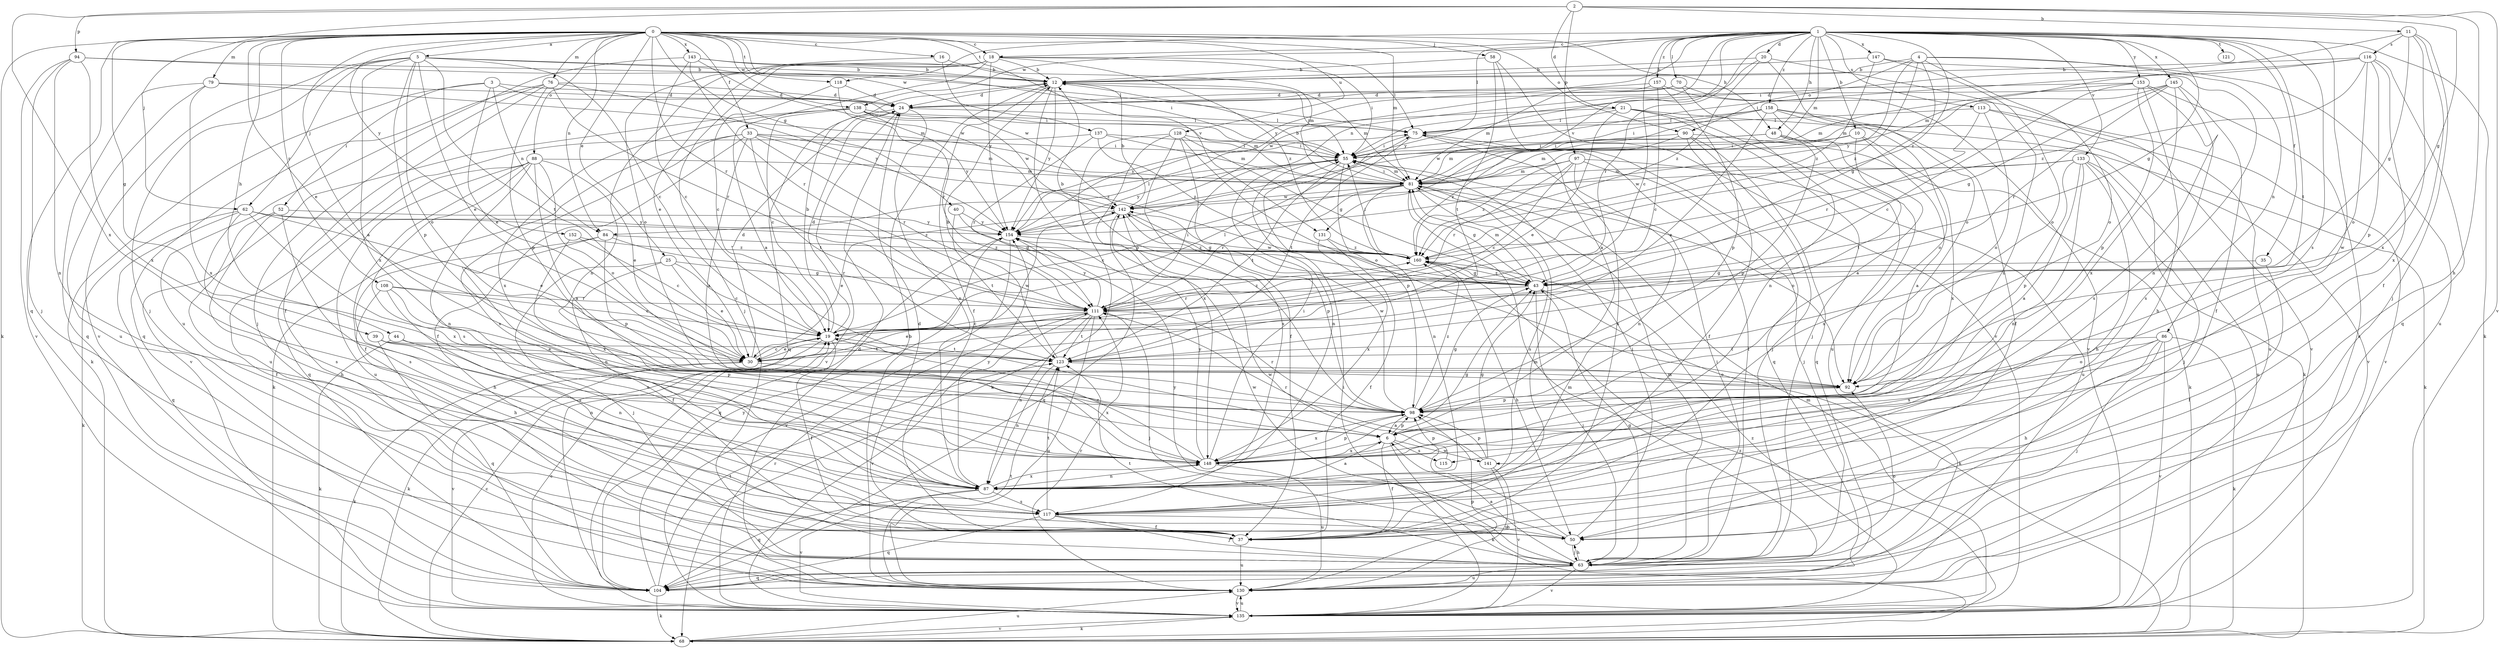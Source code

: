 strict digraph  {
0;
1;
2;
3;
4;
5;
6;
10;
11;
12;
16;
18;
19;
20;
21;
24;
25;
30;
33;
35;
37;
39;
40;
43;
44;
48;
50;
52;
55;
58;
62;
63;
68;
70;
75;
76;
79;
81;
84;
86;
87;
88;
90;
92;
94;
97;
98;
104;
108;
111;
113;
115;
116;
117;
118;
121;
123;
128;
130;
131;
133;
135;
137;
138;
141;
142;
143;
145;
147;
148;
152;
153;
154;
157;
158;
160;
0 -> 5  [label=a];
0 -> 6  [label=a];
0 -> 16  [label=c];
0 -> 18  [label=c];
0 -> 25  [label=e];
0 -> 30  [label=e];
0 -> 33  [label=f];
0 -> 39  [label=g];
0 -> 40  [label=g];
0 -> 44  [label=h];
0 -> 48  [label=h];
0 -> 58  [label=j];
0 -> 68  [label=k];
0 -> 76  [label=m];
0 -> 79  [label=m];
0 -> 81  [label=m];
0 -> 84  [label=n];
0 -> 88  [label=o];
0 -> 90  [label=o];
0 -> 104  [label=q];
0 -> 108  [label=r];
0 -> 111  [label=r];
0 -> 118  [label=t];
0 -> 128  [label=u];
0 -> 131  [label=v];
0 -> 137  [label=w];
0 -> 138  [label=w];
0 -> 143  [label=x];
0 -> 152  [label=y];
1 -> 10  [label=b];
1 -> 18  [label=c];
1 -> 19  [label=c];
1 -> 20  [label=d];
1 -> 35  [label=f];
1 -> 43  [label=g];
1 -> 48  [label=h];
1 -> 68  [label=k];
1 -> 70  [label=l];
1 -> 75  [label=l];
1 -> 81  [label=m];
1 -> 84  [label=n];
1 -> 111  [label=r];
1 -> 113  [label=s];
1 -> 115  [label=s];
1 -> 118  [label=t];
1 -> 121  [label=t];
1 -> 123  [label=t];
1 -> 131  [label=v];
1 -> 133  [label=v];
1 -> 138  [label=w];
1 -> 141  [label=w];
1 -> 145  [label=x];
1 -> 147  [label=x];
1 -> 153  [label=y];
1 -> 154  [label=y];
1 -> 157  [label=z];
1 -> 158  [label=z];
1 -> 160  [label=z];
2 -> 11  [label=b];
2 -> 21  [label=d];
2 -> 43  [label=g];
2 -> 50  [label=h];
2 -> 62  [label=j];
2 -> 94  [label=p];
2 -> 97  [label=p];
2 -> 135  [label=v];
2 -> 148  [label=x];
3 -> 24  [label=d];
3 -> 30  [label=e];
3 -> 52  [label=i];
3 -> 55  [label=i];
3 -> 68  [label=k];
3 -> 84  [label=n];
4 -> 12  [label=b];
4 -> 43  [label=g];
4 -> 86  [label=n];
4 -> 90  [label=o];
4 -> 92  [label=o];
4 -> 130  [label=u];
4 -> 154  [label=y];
4 -> 160  [label=z];
5 -> 12  [label=b];
5 -> 19  [label=c];
5 -> 30  [label=e];
5 -> 55  [label=i];
5 -> 62  [label=j];
5 -> 63  [label=j];
5 -> 92  [label=o];
5 -> 98  [label=p];
5 -> 123  [label=t];
5 -> 135  [label=v];
5 -> 148  [label=x];
6 -> 37  [label=f];
6 -> 68  [label=k];
6 -> 98  [label=p];
6 -> 115  [label=s];
6 -> 141  [label=w];
6 -> 148  [label=x];
10 -> 6  [label=a];
10 -> 55  [label=i];
10 -> 81  [label=m];
10 -> 123  [label=t];
10 -> 148  [label=x];
11 -> 37  [label=f];
11 -> 43  [label=g];
11 -> 55  [label=i];
11 -> 63  [label=j];
11 -> 116  [label=s];
11 -> 148  [label=x];
12 -> 24  [label=d];
12 -> 37  [label=f];
12 -> 55  [label=i];
12 -> 81  [label=m];
12 -> 98  [label=p];
12 -> 154  [label=y];
16 -> 12  [label=b];
16 -> 92  [label=o];
16 -> 142  [label=w];
18 -> 6  [label=a];
18 -> 12  [label=b];
18 -> 30  [label=e];
18 -> 55  [label=i];
18 -> 63  [label=j];
18 -> 75  [label=l];
18 -> 87  [label=n];
18 -> 154  [label=y];
18 -> 160  [label=z];
19 -> 12  [label=b];
19 -> 24  [label=d];
19 -> 30  [label=e];
19 -> 37  [label=f];
19 -> 68  [label=k];
19 -> 75  [label=l];
19 -> 123  [label=t];
20 -> 12  [label=b];
20 -> 87  [label=n];
20 -> 92  [label=o];
20 -> 154  [label=y];
20 -> 160  [label=z];
21 -> 30  [label=e];
21 -> 63  [label=j];
21 -> 68  [label=k];
21 -> 75  [label=l];
21 -> 130  [label=u];
21 -> 154  [label=y];
24 -> 75  [label=l];
24 -> 87  [label=n];
24 -> 104  [label=q];
24 -> 135  [label=v];
25 -> 19  [label=c];
25 -> 30  [label=e];
25 -> 37  [label=f];
25 -> 43  [label=g];
25 -> 63  [label=j];
30 -> 19  [label=c];
30 -> 24  [label=d];
30 -> 68  [label=k];
30 -> 135  [label=v];
30 -> 142  [label=w];
30 -> 148  [label=x];
33 -> 6  [label=a];
33 -> 37  [label=f];
33 -> 55  [label=i];
33 -> 68  [label=k];
33 -> 81  [label=m];
33 -> 111  [label=r];
33 -> 117  [label=s];
33 -> 123  [label=t];
33 -> 160  [label=z];
35 -> 37  [label=f];
35 -> 43  [label=g];
37 -> 24  [label=d];
37 -> 81  [label=m];
37 -> 130  [label=u];
39 -> 30  [label=e];
39 -> 87  [label=n];
39 -> 98  [label=p];
39 -> 104  [label=q];
40 -> 43  [label=g];
40 -> 123  [label=t];
40 -> 154  [label=y];
43 -> 12  [label=b];
43 -> 63  [label=j];
43 -> 68  [label=k];
43 -> 81  [label=m];
43 -> 111  [label=r];
43 -> 142  [label=w];
43 -> 160  [label=z];
44 -> 68  [label=k];
44 -> 87  [label=n];
44 -> 123  [label=t];
48 -> 55  [label=i];
48 -> 68  [label=k];
48 -> 81  [label=m];
48 -> 98  [label=p];
48 -> 117  [label=s];
50 -> 55  [label=i];
50 -> 63  [label=j];
50 -> 142  [label=w];
50 -> 154  [label=y];
52 -> 37  [label=f];
52 -> 50  [label=h];
52 -> 117  [label=s];
52 -> 154  [label=y];
55 -> 81  [label=m];
55 -> 87  [label=n];
55 -> 98  [label=p];
55 -> 123  [label=t];
55 -> 154  [label=y];
58 -> 6  [label=a];
58 -> 12  [label=b];
58 -> 123  [label=t];
58 -> 135  [label=v];
62 -> 30  [label=e];
62 -> 68  [label=k];
62 -> 104  [label=q];
62 -> 117  [label=s];
62 -> 148  [label=x];
62 -> 154  [label=y];
62 -> 160  [label=z];
63 -> 6  [label=a];
63 -> 43  [label=g];
63 -> 50  [label=h];
63 -> 55  [label=i];
63 -> 75  [label=l];
63 -> 81  [label=m];
63 -> 92  [label=o];
63 -> 104  [label=q];
63 -> 123  [label=t];
63 -> 130  [label=u];
63 -> 135  [label=v];
63 -> 142  [label=w];
68 -> 19  [label=c];
68 -> 130  [label=u];
68 -> 135  [label=v];
68 -> 160  [label=z];
70 -> 24  [label=d];
70 -> 87  [label=n];
70 -> 135  [label=v];
70 -> 142  [label=w];
75 -> 55  [label=i];
75 -> 104  [label=q];
75 -> 117  [label=s];
75 -> 123  [label=t];
76 -> 24  [label=d];
76 -> 37  [label=f];
76 -> 63  [label=j];
76 -> 98  [label=p];
76 -> 104  [label=q];
76 -> 111  [label=r];
76 -> 154  [label=y];
79 -> 24  [label=d];
79 -> 81  [label=m];
79 -> 104  [label=q];
79 -> 130  [label=u];
79 -> 148  [label=x];
81 -> 12  [label=b];
81 -> 19  [label=c];
81 -> 43  [label=g];
81 -> 55  [label=i];
81 -> 87  [label=n];
81 -> 92  [label=o];
81 -> 111  [label=r];
81 -> 117  [label=s];
81 -> 142  [label=w];
84 -> 50  [label=h];
84 -> 87  [label=n];
84 -> 98  [label=p];
84 -> 111  [label=r];
84 -> 160  [label=z];
86 -> 50  [label=h];
86 -> 63  [label=j];
86 -> 68  [label=k];
86 -> 92  [label=o];
86 -> 123  [label=t];
86 -> 135  [label=v];
86 -> 148  [label=x];
87 -> 6  [label=a];
87 -> 104  [label=q];
87 -> 117  [label=s];
87 -> 135  [label=v];
87 -> 148  [label=x];
87 -> 154  [label=y];
88 -> 6  [label=a];
88 -> 30  [label=e];
88 -> 37  [label=f];
88 -> 81  [label=m];
88 -> 87  [label=n];
88 -> 92  [label=o];
88 -> 104  [label=q];
88 -> 117  [label=s];
88 -> 130  [label=u];
90 -> 37  [label=f];
90 -> 55  [label=i];
90 -> 63  [label=j];
90 -> 68  [label=k];
90 -> 104  [label=q];
90 -> 160  [label=z];
92 -> 98  [label=p];
94 -> 12  [label=b];
94 -> 63  [label=j];
94 -> 75  [label=l];
94 -> 87  [label=n];
94 -> 135  [label=v];
94 -> 148  [label=x];
97 -> 19  [label=c];
97 -> 63  [label=j];
97 -> 81  [label=m];
97 -> 87  [label=n];
97 -> 111  [label=r];
97 -> 130  [label=u];
97 -> 160  [label=z];
98 -> 6  [label=a];
98 -> 43  [label=g];
98 -> 111  [label=r];
98 -> 142  [label=w];
98 -> 148  [label=x];
98 -> 160  [label=z];
104 -> 68  [label=k];
104 -> 81  [label=m];
104 -> 123  [label=t];
104 -> 154  [label=y];
108 -> 19  [label=c];
108 -> 50  [label=h];
108 -> 87  [label=n];
108 -> 111  [label=r];
108 -> 117  [label=s];
111 -> 19  [label=c];
111 -> 30  [label=e];
111 -> 55  [label=i];
111 -> 63  [label=j];
111 -> 87  [label=n];
111 -> 123  [label=t];
111 -> 130  [label=u];
111 -> 135  [label=v];
111 -> 154  [label=y];
111 -> 160  [label=z];
113 -> 75  [label=l];
113 -> 92  [label=o];
113 -> 111  [label=r];
113 -> 130  [label=u];
113 -> 135  [label=v];
115 -> 98  [label=p];
116 -> 12  [label=b];
116 -> 55  [label=i];
116 -> 81  [label=m];
116 -> 92  [label=o];
116 -> 98  [label=p];
116 -> 104  [label=q];
116 -> 148  [label=x];
116 -> 160  [label=z];
117 -> 37  [label=f];
117 -> 50  [label=h];
117 -> 63  [label=j];
117 -> 104  [label=q];
117 -> 123  [label=t];
118 -> 19  [label=c];
118 -> 24  [label=d];
118 -> 111  [label=r];
123 -> 12  [label=b];
123 -> 87  [label=n];
123 -> 92  [label=o];
128 -> 37  [label=f];
128 -> 43  [label=g];
128 -> 55  [label=i];
128 -> 68  [label=k];
128 -> 92  [label=o];
128 -> 117  [label=s];
128 -> 148  [label=x];
130 -> 12  [label=b];
130 -> 24  [label=d];
130 -> 98  [label=p];
130 -> 111  [label=r];
130 -> 123  [label=t];
130 -> 135  [label=v];
131 -> 37  [label=f];
131 -> 148  [label=x];
131 -> 160  [label=z];
133 -> 6  [label=a];
133 -> 50  [label=h];
133 -> 63  [label=j];
133 -> 81  [label=m];
133 -> 87  [label=n];
133 -> 98  [label=p];
133 -> 130  [label=u];
133 -> 142  [label=w];
135 -> 19  [label=c];
135 -> 55  [label=i];
135 -> 68  [label=k];
135 -> 81  [label=m];
135 -> 111  [label=r];
135 -> 130  [label=u];
135 -> 160  [label=z];
137 -> 55  [label=i];
137 -> 81  [label=m];
137 -> 111  [label=r];
137 -> 130  [label=u];
137 -> 160  [label=z];
138 -> 19  [label=c];
138 -> 75  [label=l];
138 -> 81  [label=m];
138 -> 135  [label=v];
138 -> 142  [label=w];
138 -> 148  [label=x];
138 -> 154  [label=y];
141 -> 43  [label=g];
141 -> 98  [label=p];
141 -> 111  [label=r];
141 -> 130  [label=u];
141 -> 135  [label=v];
142 -> 12  [label=b];
142 -> 30  [label=e];
142 -> 43  [label=g];
142 -> 98  [label=p];
142 -> 104  [label=q];
142 -> 154  [label=y];
143 -> 12  [label=b];
143 -> 19  [label=c];
143 -> 81  [label=m];
143 -> 111  [label=r];
143 -> 130  [label=u];
143 -> 142  [label=w];
145 -> 24  [label=d];
145 -> 37  [label=f];
145 -> 43  [label=g];
145 -> 81  [label=m];
145 -> 111  [label=r];
145 -> 117  [label=s];
145 -> 148  [label=x];
147 -> 12  [label=b];
147 -> 87  [label=n];
147 -> 92  [label=o];
147 -> 160  [label=z];
148 -> 19  [label=c];
148 -> 43  [label=g];
148 -> 55  [label=i];
148 -> 87  [label=n];
148 -> 98  [label=p];
148 -> 130  [label=u];
148 -> 154  [label=y];
152 -> 19  [label=c];
152 -> 148  [label=x];
152 -> 160  [label=z];
153 -> 19  [label=c];
153 -> 24  [label=d];
153 -> 50  [label=h];
153 -> 81  [label=m];
153 -> 98  [label=p];
153 -> 117  [label=s];
153 -> 130  [label=u];
154 -> 75  [label=l];
154 -> 104  [label=q];
154 -> 135  [label=v];
154 -> 160  [label=z];
157 -> 19  [label=c];
157 -> 24  [label=d];
157 -> 81  [label=m];
157 -> 98  [label=p];
157 -> 135  [label=v];
158 -> 6  [label=a];
158 -> 30  [label=e];
158 -> 37  [label=f];
158 -> 55  [label=i];
158 -> 75  [label=l];
158 -> 92  [label=o];
158 -> 135  [label=v];
158 -> 142  [label=w];
160 -> 43  [label=g];
160 -> 50  [label=h];
160 -> 55  [label=i];
}

